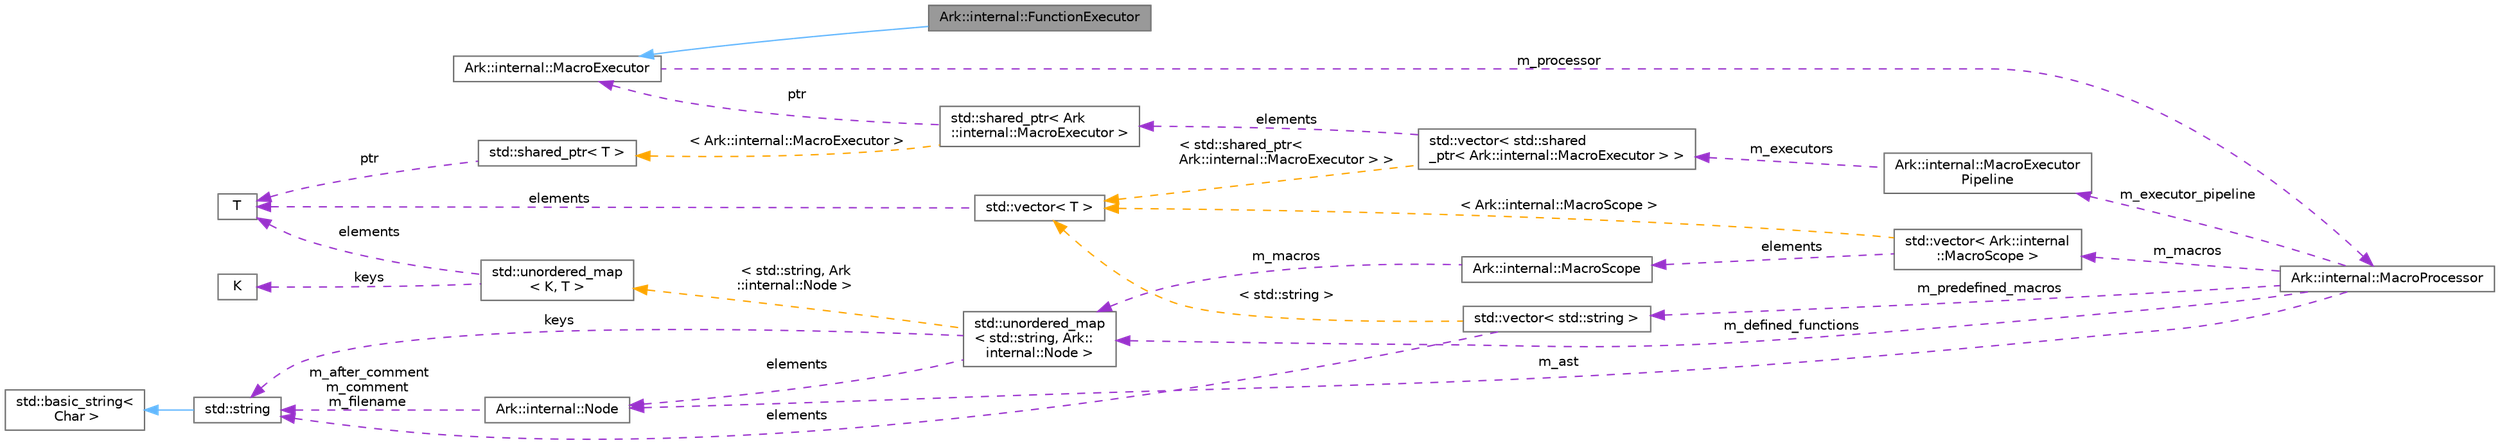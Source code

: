 digraph "Ark::internal::FunctionExecutor"
{
 // INTERACTIVE_SVG=YES
 // LATEX_PDF_SIZE
  bgcolor="transparent";
  edge [fontname=Helvetica,fontsize=10,labelfontname=Helvetica,labelfontsize=10];
  node [fontname=Helvetica,fontsize=10,shape=box,height=0.2,width=0.4];
  rankdir="LR";
  Node1 [label="Ark::internal::FunctionExecutor",height=0.2,width=0.4,color="gray40", fillcolor="grey60", style="filled", fontcolor="black",tooltip="Handles function macros."];
  Node2 -> Node1 [dir="back",color="steelblue1",style="solid"];
  Node2 [label="Ark::internal::MacroExecutor",height=0.2,width=0.4,color="gray40", fillcolor="white", style="filled",URL="$d5/d8f/classArk_1_1internal_1_1MacroExecutor.html",tooltip="A class that applies macros in a Node."];
  Node3 -> Node2 [dir="back",color="darkorchid3",style="dashed",label=" m_processor" ];
  Node3 [label="Ark::internal::MacroProcessor",height=0.2,width=0.4,color="gray40", fillcolor="white", style="filled",URL="$d5/db5/classArk_1_1internal_1_1MacroProcessor.html",tooltip="The class handling the macros definitions and calls, given an AST."];
  Node4 -> Node3 [dir="back",color="darkorchid3",style="dashed",label=" m_ast" ];
  Node4 [label="Ark::internal::Node",height=0.2,width=0.4,color="gray40", fillcolor="white", style="filled",URL="$dc/d9e/classArk_1_1internal_1_1Node.html",tooltip="A node of an Abstract Syntax Tree for ArkScript."];
  Node5 -> Node4 [dir="back",color="darkorchid3",style="dashed",label=" m_after_comment\nm_comment\nm_filename" ];
  Node5 [label="std::string",height=0.2,width=0.4,color="gray40", fillcolor="white", style="filled",tooltip=" "];
  Node6 -> Node5 [dir="back",color="steelblue1",style="solid"];
  Node6 [label="std::basic_string\<\l Char \>",height=0.2,width=0.4,color="gray40", fillcolor="white", style="filled",tooltip=" "];
  Node7 -> Node3 [dir="back",color="darkorchid3",style="dashed",label=" m_macros" ];
  Node7 [label="std::vector\< Ark::internal\l::MacroScope \>",height=0.2,width=0.4,color="gray40", fillcolor="white", style="filled",tooltip=" "];
  Node8 -> Node7 [dir="back",color="darkorchid3",style="dashed",label=" elements" ];
  Node8 [label="Ark::internal::MacroScope",height=0.2,width=0.4,color="gray40", fillcolor="white", style="filled",URL="$d6/d42/classArk_1_1internal_1_1MacroScope.html",tooltip=" "];
  Node9 -> Node8 [dir="back",color="darkorchid3",style="dashed",label=" m_macros" ];
  Node9 [label="std::unordered_map\l\< std::string, Ark::\linternal::Node \>",height=0.2,width=0.4,color="gray40", fillcolor="white", style="filled",tooltip=" "];
  Node5 -> Node9 [dir="back",color="darkorchid3",style="dashed",label=" keys" ];
  Node4 -> Node9 [dir="back",color="darkorchid3",style="dashed",label=" elements" ];
  Node10 -> Node9 [dir="back",color="orange",style="dashed",label=" \< std::string, Ark\l::internal::Node \>" ];
  Node10 [label="std::unordered_map\l\< K, T \>",height=0.2,width=0.4,color="gray40", fillcolor="white", style="filled",tooltip=" "];
  Node11 -> Node10 [dir="back",color="darkorchid3",style="dashed",label=" keys" ];
  Node11 [label="K",height=0.2,width=0.4,color="gray40", fillcolor="white", style="filled",tooltip=" "];
  Node12 -> Node10 [dir="back",color="darkorchid3",style="dashed",label=" elements" ];
  Node12 [label="T",height=0.2,width=0.4,color="gray40", fillcolor="white", style="filled",tooltip=" "];
  Node13 -> Node7 [dir="back",color="orange",style="dashed",label=" \< Ark::internal::MacroScope \>" ];
  Node13 [label="std::vector\< T \>",height=0.2,width=0.4,color="gray40", fillcolor="white", style="filled",tooltip=" "];
  Node12 -> Node13 [dir="back",color="darkorchid3",style="dashed",label=" elements" ];
  Node14 -> Node3 [dir="back",color="darkorchid3",style="dashed",label=" m_executor_pipeline" ];
  Node14 [label="Ark::internal::MacroExecutor\lPipeline",height=0.2,width=0.4,color="gray40", fillcolor="white", style="filled",URL="$d7/d22/classArk_1_1internal_1_1MacroExecutorPipeline.html",tooltip="The class that initializes the MacroExecutors."];
  Node15 -> Node14 [dir="back",color="darkorchid3",style="dashed",label=" m_executors" ];
  Node15 [label="std::vector\< std::shared\l_ptr\< Ark::internal::MacroExecutor \> \>",height=0.2,width=0.4,color="gray40", fillcolor="white", style="filled",tooltip=" "];
  Node16 -> Node15 [dir="back",color="darkorchid3",style="dashed",label=" elements" ];
  Node16 [label="std::shared_ptr\< Ark\l::internal::MacroExecutor \>",height=0.2,width=0.4,color="gray40", fillcolor="white", style="filled",tooltip=" "];
  Node2 -> Node16 [dir="back",color="darkorchid3",style="dashed",label=" ptr" ];
  Node17 -> Node16 [dir="back",color="orange",style="dashed",label=" \< Ark::internal::MacroExecutor \>" ];
  Node17 [label="std::shared_ptr\< T \>",height=0.2,width=0.4,color="gray40", fillcolor="white", style="filled",tooltip=" "];
  Node12 -> Node17 [dir="back",color="darkorchid3",style="dashed",label=" ptr" ];
  Node13 -> Node15 [dir="back",color="orange",style="dashed",label=" \< std::shared_ptr\<\l Ark::internal::MacroExecutor \> \>" ];
  Node18 -> Node3 [dir="back",color="darkorchid3",style="dashed",label=" m_predefined_macros" ];
  Node18 [label="std::vector\< std::string \>",height=0.2,width=0.4,color="gray40", fillcolor="white", style="filled",tooltip=" "];
  Node5 -> Node18 [dir="back",color="darkorchid3",style="dashed",label=" elements" ];
  Node13 -> Node18 [dir="back",color="orange",style="dashed",label=" \< std::string \>" ];
  Node9 -> Node3 [dir="back",color="darkorchid3",style="dashed",label=" m_defined_functions" ];
}

